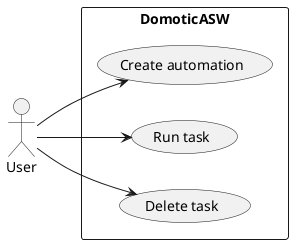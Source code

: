 @startuml use-case

left to right direction

actor User

rectangle DomoticASW {
    User --> (Create automation)
    User --> (Run task)
    User --> (Delete task)
}

@enduml
